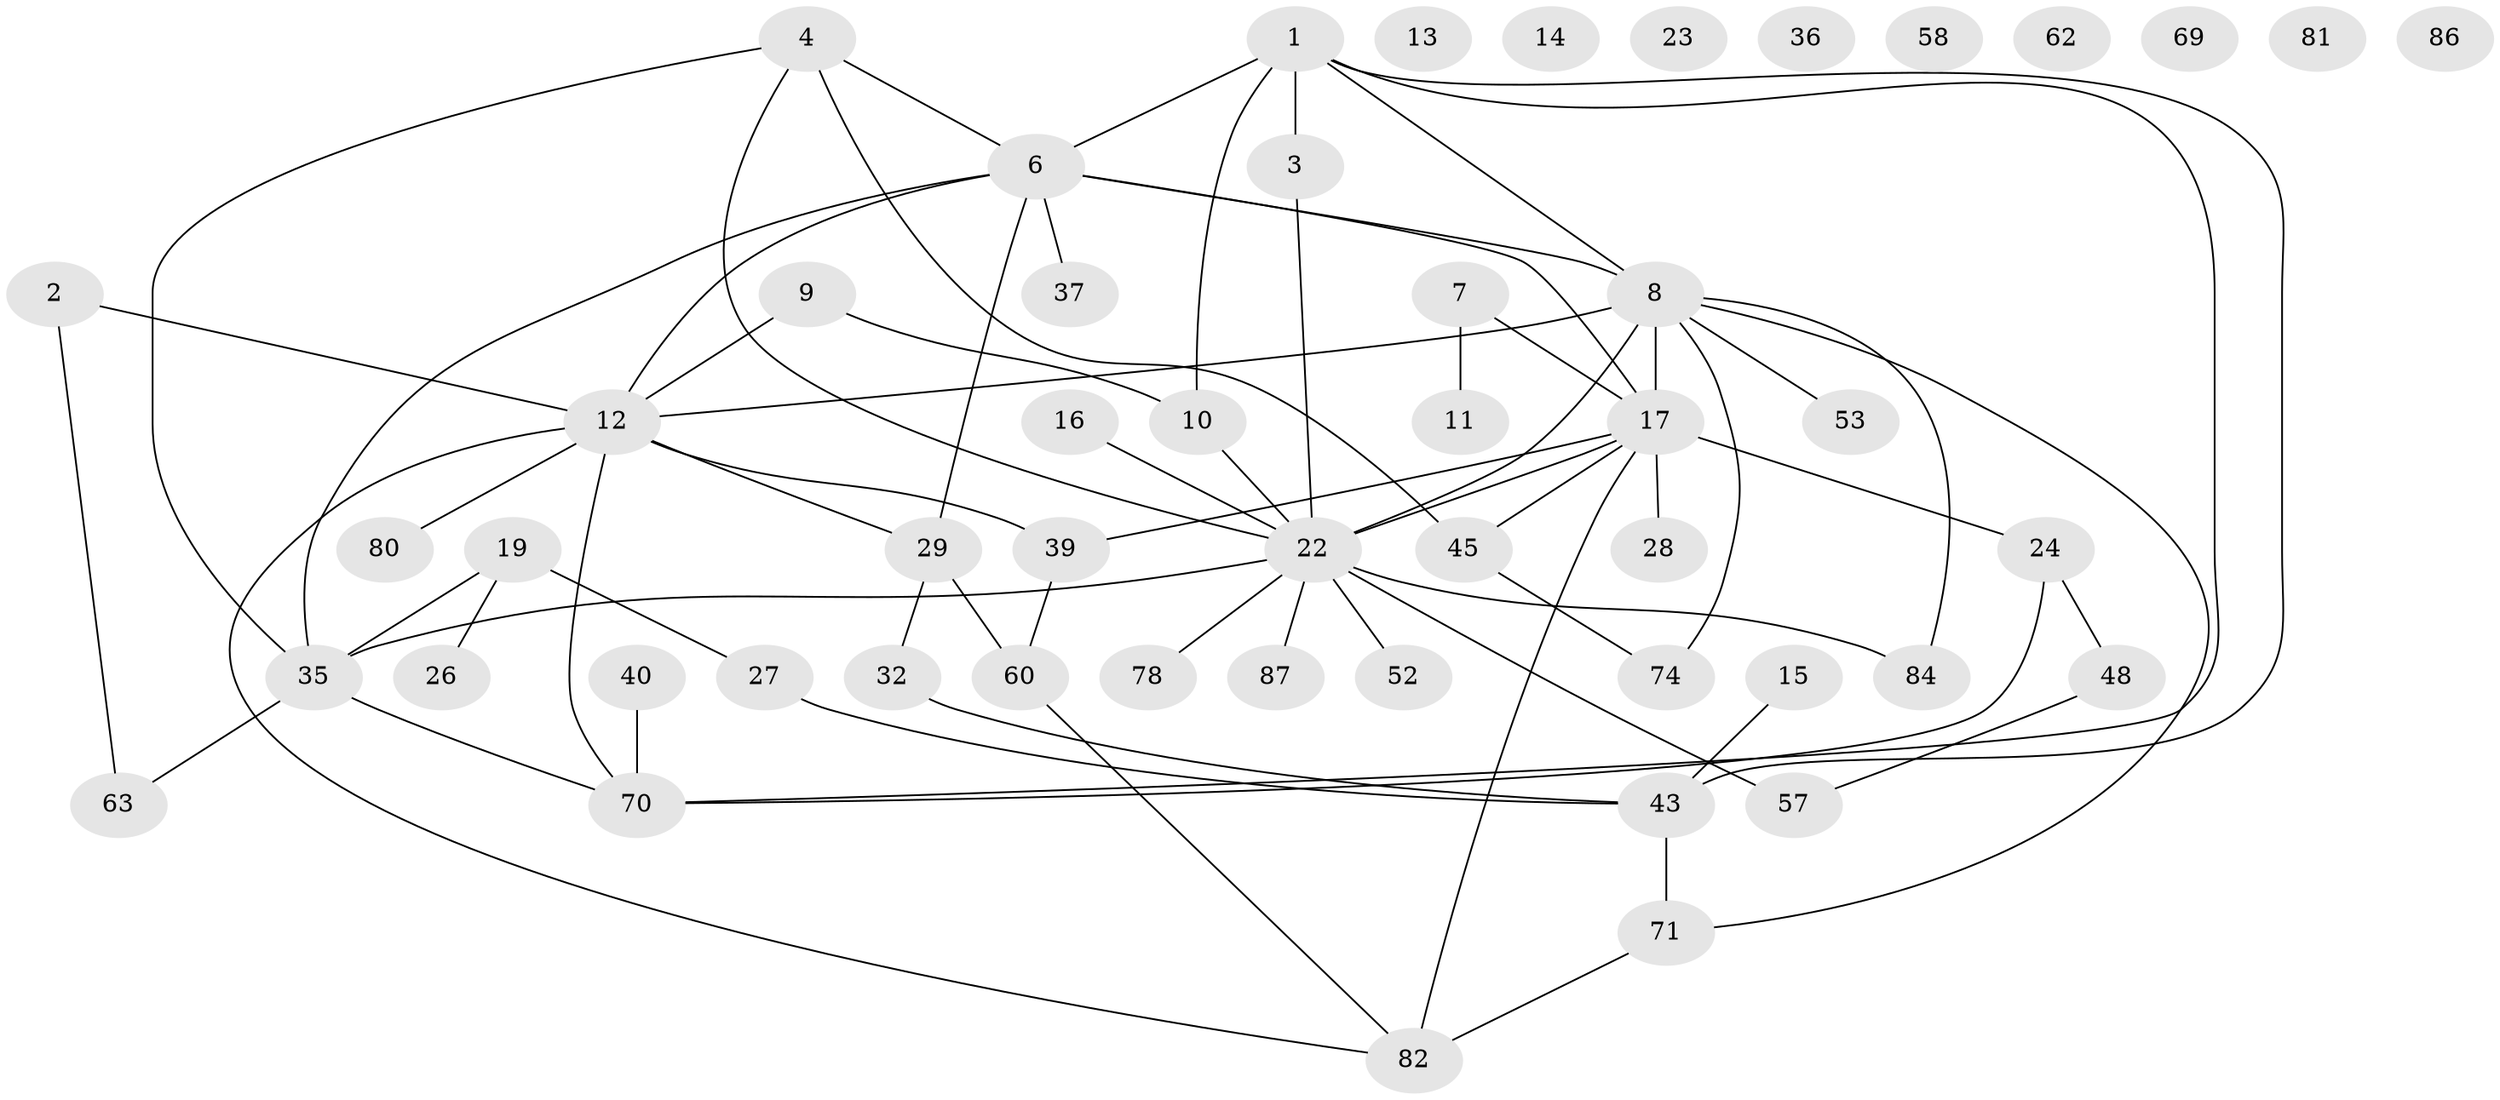 // original degree distribution, {2: 0.23529411764705882, 4: 0.1568627450980392, 7: 0.00980392156862745, 3: 0.20588235294117646, 1: 0.23529411764705882, 0: 0.0784313725490196, 6: 0.0196078431372549, 5: 0.058823529411764705}
// Generated by graph-tools (version 1.1) at 2025/16/03/04/25 18:16:35]
// undirected, 51 vertices, 68 edges
graph export_dot {
graph [start="1"]
  node [color=gray90,style=filled];
  1 [super="+79+65"];
  2;
  3 [super="+66"];
  4 [super="+5"];
  6 [super="+73+34+101+93+25"];
  7 [super="+90"];
  8 [super="+20"];
  9;
  10 [super="+94+51"];
  11;
  12 [super="+31+44"];
  13;
  14;
  15 [super="+42"];
  16 [super="+46"];
  17 [super="+18+33"];
  19 [super="+21+50"];
  22 [super="+100+30+68"];
  23;
  24 [super="+54"];
  26;
  27 [super="+56"];
  28;
  29 [super="+59"];
  32 [super="+38+88"];
  35 [super="+72"];
  36 [super="+95"];
  37;
  39;
  40;
  43 [super="+67"];
  45;
  48 [super="+64"];
  52;
  53;
  57;
  58;
  60;
  62;
  63;
  69;
  70 [super="+92"];
  71;
  74;
  78;
  80;
  81;
  82;
  84;
  86;
  87;
  1 -- 70;
  1 -- 6 [weight=2];
  1 -- 8;
  1 -- 10;
  1 -- 3;
  1 -- 43;
  2 -- 12;
  2 -- 63;
  3 -- 22;
  4 -- 6;
  4 -- 35;
  4 -- 45;
  4 -- 22;
  6 -- 8;
  6 -- 12;
  6 -- 35;
  6 -- 29 [weight=2];
  6 -- 17;
  6 -- 37;
  7 -- 11;
  7 -- 17;
  8 -- 22 [weight=2];
  8 -- 71;
  8 -- 74;
  8 -- 12;
  8 -- 84;
  8 -- 53;
  8 -- 17;
  9 -- 12;
  9 -- 10;
  10 -- 22;
  12 -- 82;
  12 -- 80;
  12 -- 39;
  12 -- 70;
  12 -- 29;
  15 -- 43;
  16 -- 22;
  17 -- 45;
  17 -- 82;
  17 -- 24;
  17 -- 28;
  17 -- 39;
  17 -- 22;
  19 -- 35;
  19 -- 26;
  19 -- 27;
  22 -- 57 [weight=2];
  22 -- 52;
  22 -- 78;
  22 -- 35;
  22 -- 84;
  22 -- 87;
  24 -- 70;
  24 -- 48;
  27 -- 43;
  29 -- 32;
  29 -- 60;
  32 -- 43;
  35 -- 63 [weight=2];
  35 -- 70;
  39 -- 60;
  40 -- 70;
  43 -- 71;
  45 -- 74;
  48 -- 57;
  60 -- 82;
  71 -- 82;
}
